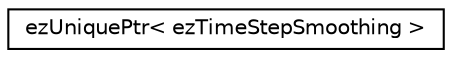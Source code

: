 digraph "Graphical Class Hierarchy"
{
 // LATEX_PDF_SIZE
  edge [fontname="Helvetica",fontsize="10",labelfontname="Helvetica",labelfontsize="10"];
  node [fontname="Helvetica",fontsize="10",shape=record];
  rankdir="LR";
  Node0 [label="ezUniquePtr\< ezTimeStepSmoothing \>",height=0.2,width=0.4,color="black", fillcolor="white", style="filled",URL="$d8/d96/classez_unique_ptr.htm",tooltip=" "];
}
